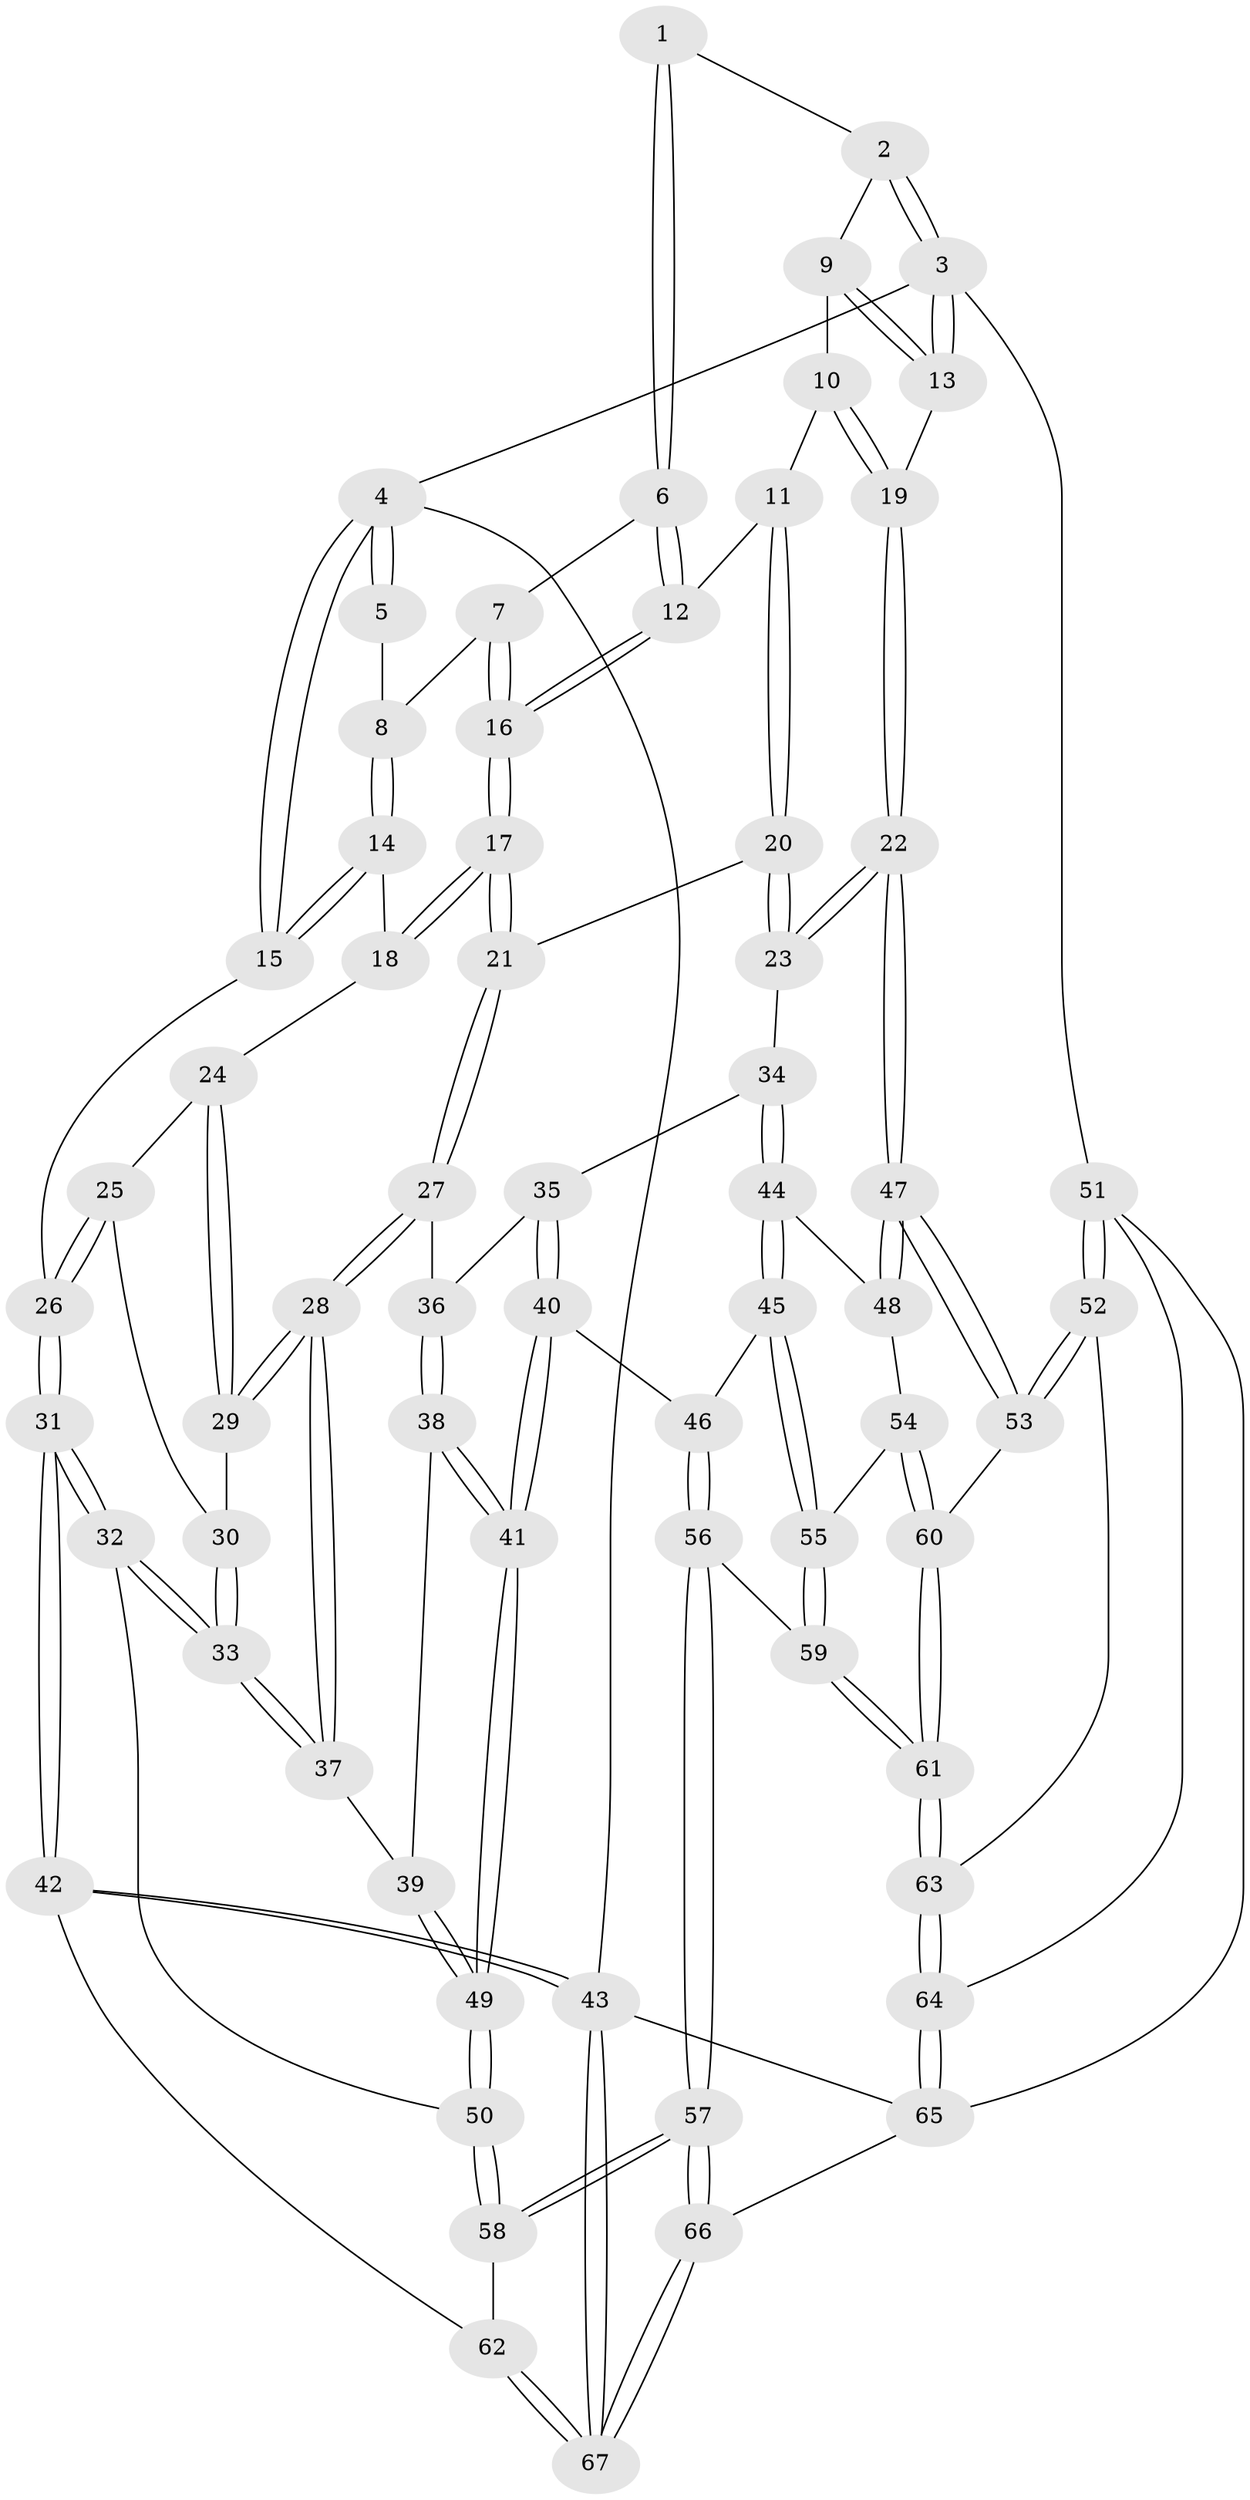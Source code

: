 // Generated by graph-tools (version 1.1) at 2025/51/03/09/25 03:51:08]
// undirected, 67 vertices, 164 edges
graph export_dot {
graph [start="1"]
  node [color=gray90,style=filled];
  1 [pos="+0.5593524353691596+0"];
  2 [pos="+0.9013821241633236+0"];
  3 [pos="+1+0"];
  4 [pos="+0+0"];
  5 [pos="+0.06850071053807161+0"];
  6 [pos="+0.5600963236362969+0"];
  7 [pos="+0.35365839438440055+0.09902706271930985"];
  8 [pos="+0.15789572873731325+0"];
  9 [pos="+0.8405146599346821+0.05930360121205375"];
  10 [pos="+0.7903847492083146+0.14050740290104355"];
  11 [pos="+0.6628873569334637+0.15400832326577646"];
  12 [pos="+0.6023873405237093+0.03745121562277963"];
  13 [pos="+1+0.06782024357664633"];
  14 [pos="+0.17238328226495692+0.19816375879484605"];
  15 [pos="+0+0"];
  16 [pos="+0.3456760477363839+0.22110928837602717"];
  17 [pos="+0.339738394626366+0.23694846518226195"];
  18 [pos="+0.17408235486054033+0.20771770932823772"];
  19 [pos="+1+0.31309316673169935"];
  20 [pos="+0.6448756505288099+0.22293536395722635"];
  21 [pos="+0.35574433707934294+0.26046216499548636"];
  22 [pos="+1+0.42389867090499705"];
  23 [pos="+0.6502378164895035+0.25815713687979"];
  24 [pos="+0.1730951046505255+0.20863668067914162"];
  25 [pos="+0.1340946169587273+0.23324020808979265"];
  26 [pos="+0+0.2452593832505634"];
  27 [pos="+0.3602021267498098+0.2958755434497093"];
  28 [pos="+0.23752701264211998+0.44598691993108724"];
  29 [pos="+0.21499189481693692+0.39536654116444436"];
  30 [pos="+0.1167340750832965+0.3257383507971816"];
  31 [pos="+0+0.6341111001220092"];
  32 [pos="+0+0.5980600217845227"];
  33 [pos="+0.028905177364094342+0.5736061817088549"];
  34 [pos="+0.6271782370065767+0.38144754335136216"];
  35 [pos="+0.46809905297166327+0.3928938895294701"];
  36 [pos="+0.4246768913986996+0.3805109161927828"];
  37 [pos="+0.223546448162609+0.48759325214423566"];
  38 [pos="+0.40660068656488785+0.4238654348722302"];
  39 [pos="+0.31274738750830927+0.5228310944618302"];
  40 [pos="+0.4947442338282837+0.596612323199696"];
  41 [pos="+0.46412289012471436+0.6063251950884347"];
  42 [pos="+0+0.6547060966988961"];
  43 [pos="+0+1"];
  44 [pos="+0.6689965478067859+0.4852746150006379"];
  45 [pos="+0.6359441460422826+0.5498837753096272"];
  46 [pos="+0.5585540990624682+0.5920549549101236"];
  47 [pos="+1+0.46377382693093666"];
  48 [pos="+0.9149165693640025+0.484060270226996"];
  49 [pos="+0.4097589011997686+0.6358041938620937"];
  50 [pos="+0.3602048103055537+0.7484824182460583"];
  51 [pos="+1+0.7553811635690073"];
  52 [pos="+1+0.7265079861477803"];
  53 [pos="+1+0.6297802429783255"];
  54 [pos="+0.752884342719018+0.6649204126361533"];
  55 [pos="+0.704775798811128+0.6537883447471846"];
  56 [pos="+0.5977234868076706+0.8085335058575439"];
  57 [pos="+0.44622954985886776+0.8698633552212512"];
  58 [pos="+0.3663593357620624+0.780480021257918"];
  59 [pos="+0.666722018807732+0.8166558148240537"];
  60 [pos="+0.8538360804119275+0.7321143688846012"];
  61 [pos="+0.7429653778077739+0.8713928257167004"];
  62 [pos="+0.22284724602301953+0.8699720244567785"];
  63 [pos="+0.7609871404045625+0.9280032334716883"];
  64 [pos="+0.7685978875605437+1"];
  65 [pos="+0.7499178737124351+1"];
  66 [pos="+0.4550124521092784+1"];
  67 [pos="+0.08767618599413862+1"];
  1 -- 2;
  1 -- 6;
  1 -- 6;
  2 -- 3;
  2 -- 3;
  2 -- 9;
  3 -- 4;
  3 -- 13;
  3 -- 13;
  3 -- 51;
  4 -- 5;
  4 -- 5;
  4 -- 15;
  4 -- 15;
  4 -- 43;
  5 -- 8;
  6 -- 7;
  6 -- 12;
  6 -- 12;
  7 -- 8;
  7 -- 16;
  7 -- 16;
  8 -- 14;
  8 -- 14;
  9 -- 10;
  9 -- 13;
  9 -- 13;
  10 -- 11;
  10 -- 19;
  10 -- 19;
  11 -- 12;
  11 -- 20;
  11 -- 20;
  12 -- 16;
  12 -- 16;
  13 -- 19;
  14 -- 15;
  14 -- 15;
  14 -- 18;
  15 -- 26;
  16 -- 17;
  16 -- 17;
  17 -- 18;
  17 -- 18;
  17 -- 21;
  17 -- 21;
  18 -- 24;
  19 -- 22;
  19 -- 22;
  20 -- 21;
  20 -- 23;
  20 -- 23;
  21 -- 27;
  21 -- 27;
  22 -- 23;
  22 -- 23;
  22 -- 47;
  22 -- 47;
  23 -- 34;
  24 -- 25;
  24 -- 29;
  24 -- 29;
  25 -- 26;
  25 -- 26;
  25 -- 30;
  26 -- 31;
  26 -- 31;
  27 -- 28;
  27 -- 28;
  27 -- 36;
  28 -- 29;
  28 -- 29;
  28 -- 37;
  28 -- 37;
  29 -- 30;
  30 -- 33;
  30 -- 33;
  31 -- 32;
  31 -- 32;
  31 -- 42;
  31 -- 42;
  32 -- 33;
  32 -- 33;
  32 -- 50;
  33 -- 37;
  33 -- 37;
  34 -- 35;
  34 -- 44;
  34 -- 44;
  35 -- 36;
  35 -- 40;
  35 -- 40;
  36 -- 38;
  36 -- 38;
  37 -- 39;
  38 -- 39;
  38 -- 41;
  38 -- 41;
  39 -- 49;
  39 -- 49;
  40 -- 41;
  40 -- 41;
  40 -- 46;
  41 -- 49;
  41 -- 49;
  42 -- 43;
  42 -- 43;
  42 -- 62;
  43 -- 67;
  43 -- 67;
  43 -- 65;
  44 -- 45;
  44 -- 45;
  44 -- 48;
  45 -- 46;
  45 -- 55;
  45 -- 55;
  46 -- 56;
  46 -- 56;
  47 -- 48;
  47 -- 48;
  47 -- 53;
  47 -- 53;
  48 -- 54;
  49 -- 50;
  49 -- 50;
  50 -- 58;
  50 -- 58;
  51 -- 52;
  51 -- 52;
  51 -- 64;
  51 -- 65;
  52 -- 53;
  52 -- 53;
  52 -- 63;
  53 -- 60;
  54 -- 55;
  54 -- 60;
  54 -- 60;
  55 -- 59;
  55 -- 59;
  56 -- 57;
  56 -- 57;
  56 -- 59;
  57 -- 58;
  57 -- 58;
  57 -- 66;
  57 -- 66;
  58 -- 62;
  59 -- 61;
  59 -- 61;
  60 -- 61;
  60 -- 61;
  61 -- 63;
  61 -- 63;
  62 -- 67;
  62 -- 67;
  63 -- 64;
  63 -- 64;
  64 -- 65;
  64 -- 65;
  65 -- 66;
  66 -- 67;
  66 -- 67;
}
